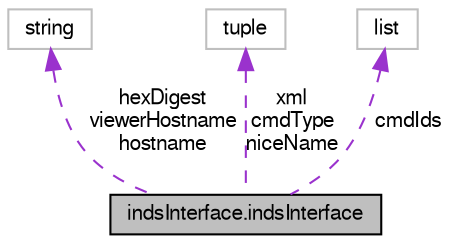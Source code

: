 digraph G
{
  edge [fontname="FreeSans",fontsize="10",labelfontname="FreeSans",labelfontsize="10"];
  node [fontname="FreeSans",fontsize="10",shape=record];
  Node1 [label="indsInterface.indsInterface",height=0.2,width=0.4,color="black", fillcolor="grey75", style="filled" fontcolor="black"];
  Node2 -> Node1 [dir=back,color="darkorchid3",fontsize="10",style="dashed",label="hexDigest\nviewerHostname\nhostname",fontname="FreeSans"];
  Node2 [label="string",height=0.2,width=0.4,color="grey75", fillcolor="white", style="filled"];
  Node3 -> Node1 [dir=back,color="darkorchid3",fontsize="10",style="dashed",label="xml\ncmdType\nniceName",fontname="FreeSans"];
  Node3 [label="tuple",height=0.2,width=0.4,color="grey75", fillcolor="white", style="filled"];
  Node4 -> Node1 [dir=back,color="darkorchid3",fontsize="10",style="dashed",label="cmdIds",fontname="FreeSans"];
  Node4 [label="list",height=0.2,width=0.4,color="grey75", fillcolor="white", style="filled"];
}
